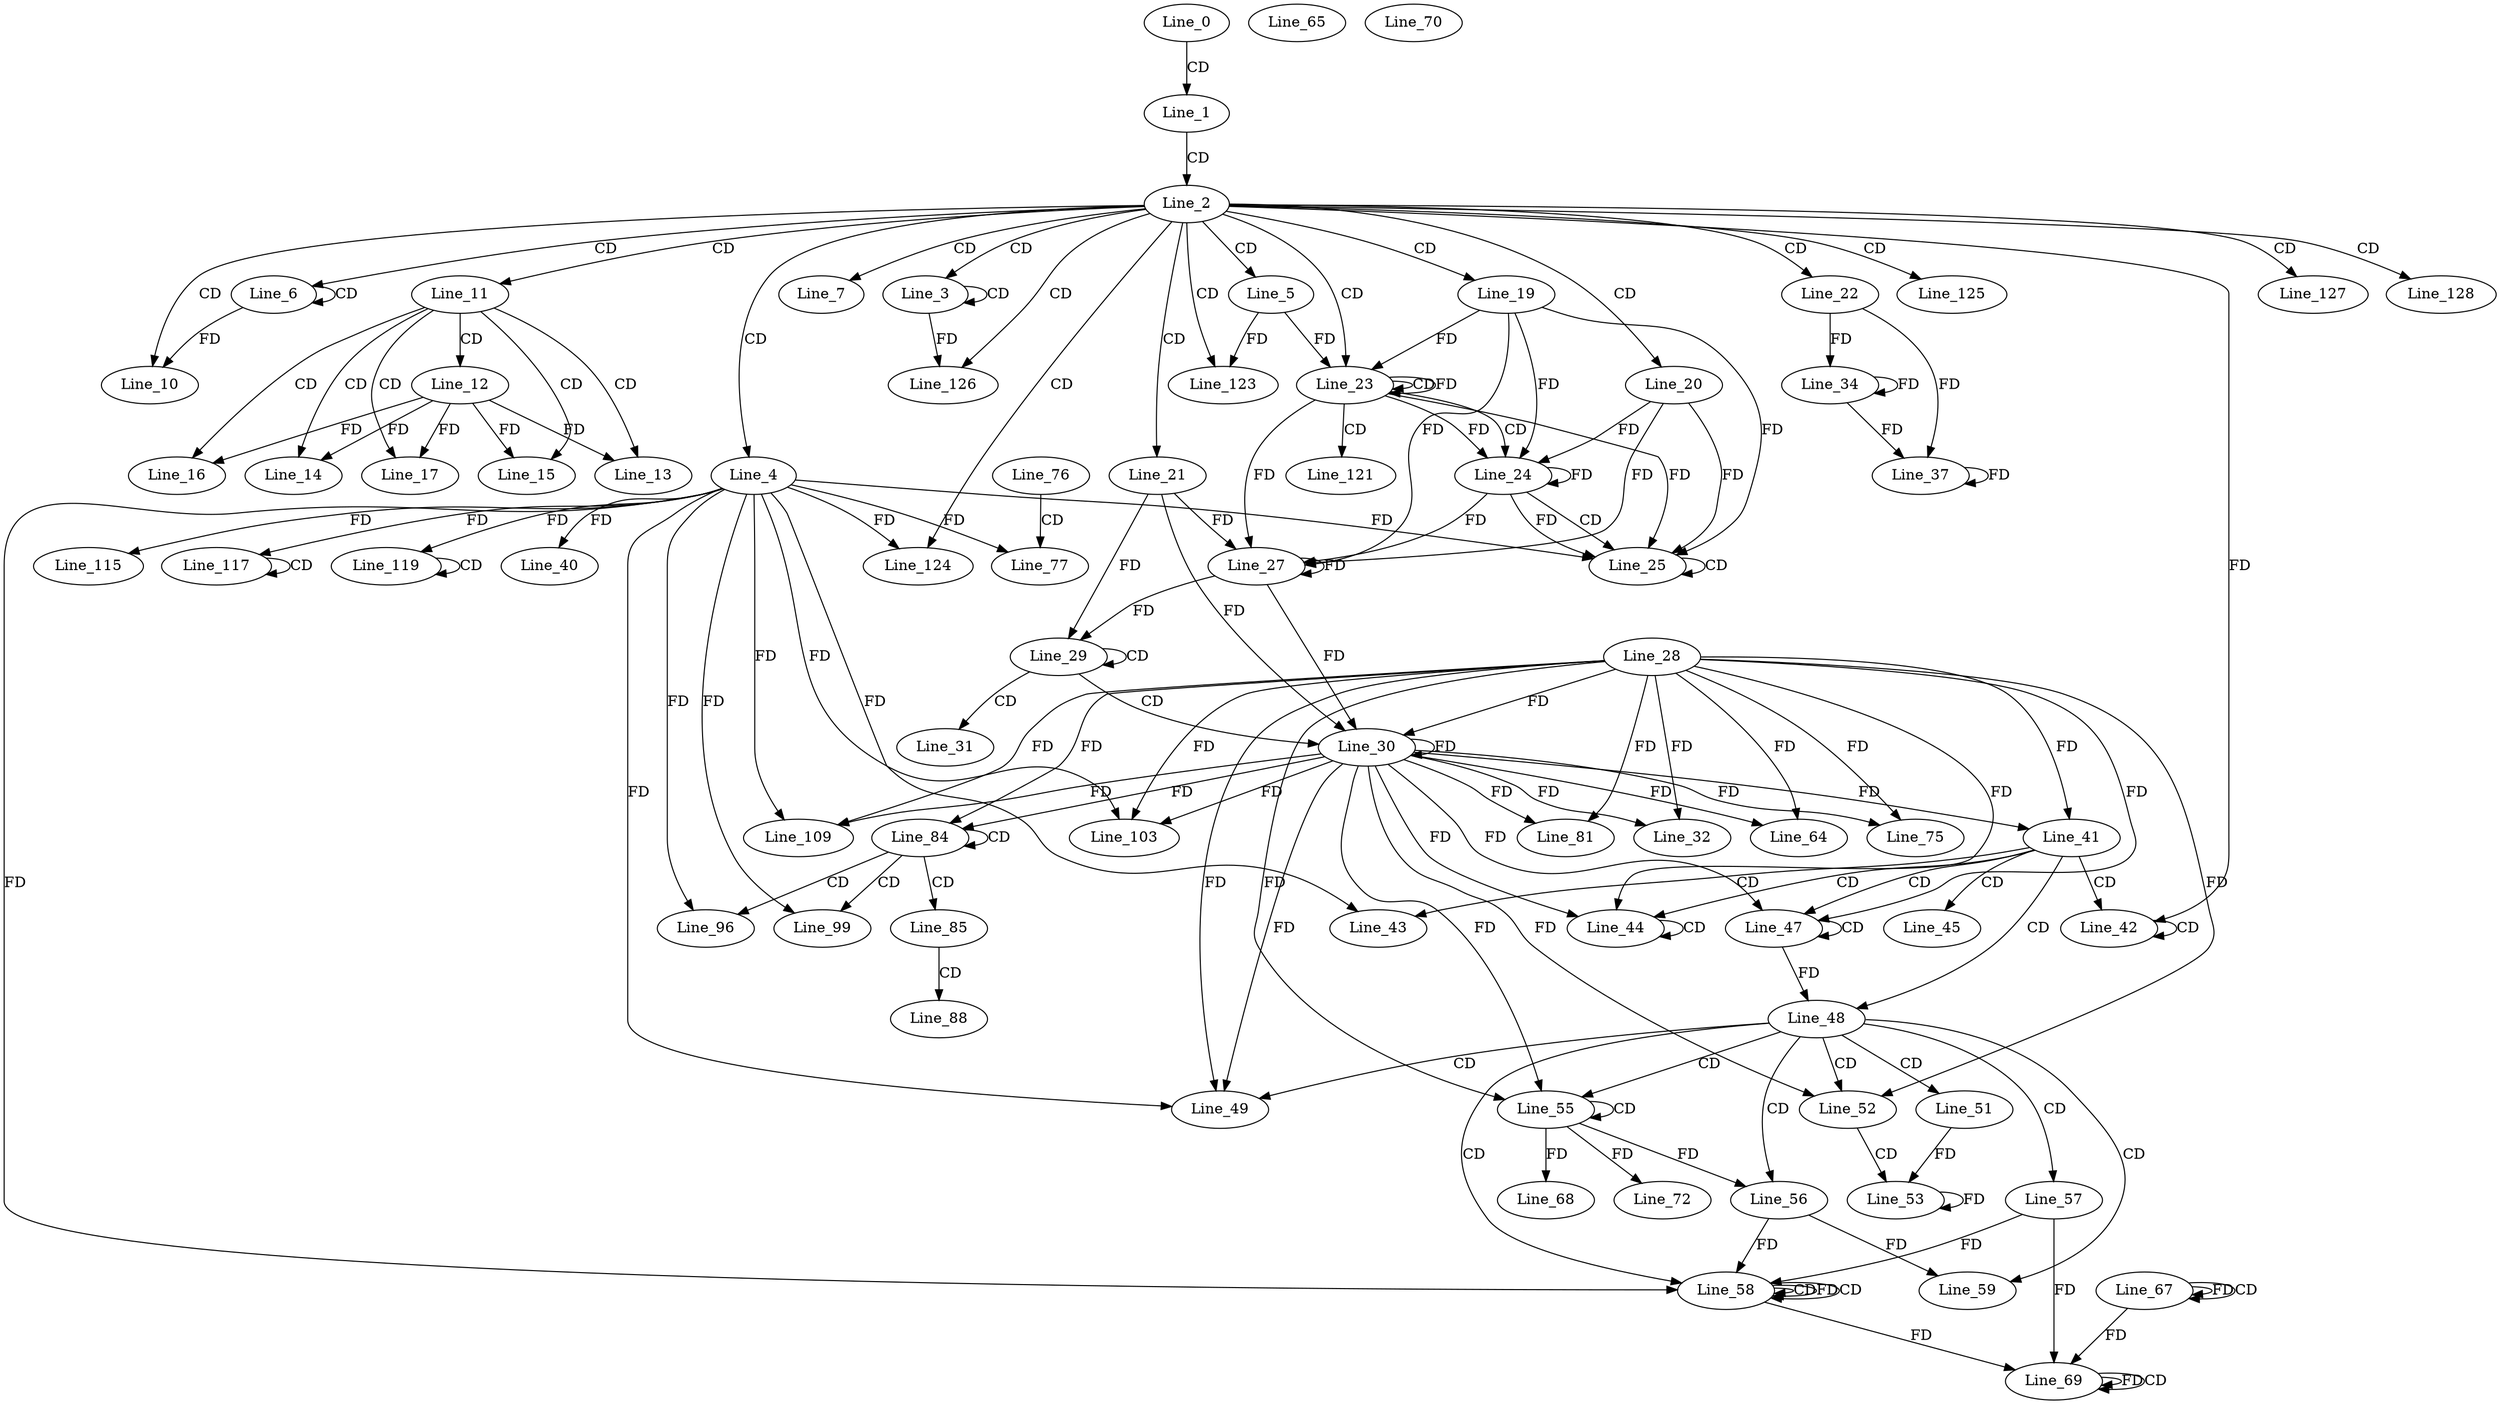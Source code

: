 digraph G {
  Line_0;
  Line_1;
  Line_2;
  Line_3;
  Line_3;
  Line_4;
  Line_5;
  Line_6;
  Line_6;
  Line_7;
  Line_10;
  Line_11;
  Line_12;
  Line_13;
  Line_14;
  Line_15;
  Line_16;
  Line_17;
  Line_19;
  Line_20;
  Line_21;
  Line_22;
  Line_23;
  Line_23;
  Line_23;
  Line_24;
  Line_24;
  Line_24;
  Line_25;
  Line_25;
  Line_25;
  Line_27;
  Line_27;
  Line_27;
  Line_29;
  Line_29;
  Line_30;
  Line_28;
  Line_30;
  Line_31;
  Line_32;
  Line_34;
  Line_37;
  Line_40;
  Line_41;
  Line_41;
  Line_41;
  Line_42;
  Line_42;
  Line_43;
  Line_44;
  Line_44;
  Line_44;
  Line_45;
  Line_47;
  Line_47;
  Line_47;
  Line_48;
  Line_49;
  Line_49;
  Line_51;
  Line_52;
  Line_52;
  Line_53;
  Line_55;
  Line_55;
  Line_55;
  Line_56;
  Line_56;
  Line_57;
  Line_58;
  Line_58;
  Line_58;
  Line_58;
  Line_59;
  Line_64;
  Line_65;
  Line_67;
  Line_67;
  Line_67;
  Line_67;
  Line_68;
  Line_69;
  Line_69;
  Line_69;
  Line_69;
  Line_70;
  Line_72;
  Line_75;
  Line_76;
  Line_77;
  Line_81;
  Line_84;
  Line_84;
  Line_84;
  Line_85;
  Line_88;
  Line_96;
  Line_99;
  Line_103;
  Line_103;
  Line_109;
  Line_109;
  Line_115;
  Line_117;
  Line_117;
  Line_119;
  Line_119;
  Line_121;
  Line_123;
  Line_124;
  Line_125;
  Line_126;
  Line_127;
  Line_128;
  Line_0 -> Line_1 [ label="CD" ];
  Line_1 -> Line_2 [ label="CD" ];
  Line_2 -> Line_3 [ label="CD" ];
  Line_3 -> Line_3 [ label="CD" ];
  Line_2 -> Line_4 [ label="CD" ];
  Line_2 -> Line_5 [ label="CD" ];
  Line_2 -> Line_6 [ label="CD" ];
  Line_6 -> Line_6 [ label="CD" ];
  Line_2 -> Line_7 [ label="CD" ];
  Line_2 -> Line_10 [ label="CD" ];
  Line_6 -> Line_10 [ label="FD" ];
  Line_2 -> Line_11 [ label="CD" ];
  Line_11 -> Line_12 [ label="CD" ];
  Line_11 -> Line_13 [ label="CD" ];
  Line_12 -> Line_13 [ label="FD" ];
  Line_11 -> Line_14 [ label="CD" ];
  Line_12 -> Line_14 [ label="FD" ];
  Line_11 -> Line_15 [ label="CD" ];
  Line_12 -> Line_15 [ label="FD" ];
  Line_11 -> Line_16 [ label="CD" ];
  Line_12 -> Line_16 [ label="FD" ];
  Line_11 -> Line_17 [ label="CD" ];
  Line_12 -> Line_17 [ label="FD" ];
  Line_2 -> Line_19 [ label="CD" ];
  Line_2 -> Line_20 [ label="CD" ];
  Line_2 -> Line_21 [ label="CD" ];
  Line_2 -> Line_22 [ label="CD" ];
  Line_2 -> Line_23 [ label="CD" ];
  Line_23 -> Line_23 [ label="CD" ];
  Line_23 -> Line_23 [ label="FD" ];
  Line_19 -> Line_23 [ label="FD" ];
  Line_5 -> Line_23 [ label="FD" ];
  Line_23 -> Line_24 [ label="CD" ];
  Line_24 -> Line_24 [ label="FD" ];
  Line_20 -> Line_24 [ label="FD" ];
  Line_23 -> Line_24 [ label="FD" ];
  Line_19 -> Line_24 [ label="FD" ];
  Line_24 -> Line_25 [ label="CD" ];
  Line_25 -> Line_25 [ label="CD" ];
  Line_4 -> Line_25 [ label="FD" ];
  Line_23 -> Line_25 [ label="FD" ];
  Line_19 -> Line_25 [ label="FD" ];
  Line_24 -> Line_25 [ label="FD" ];
  Line_20 -> Line_25 [ label="FD" ];
  Line_27 -> Line_27 [ label="FD" ];
  Line_21 -> Line_27 [ label="FD" ];
  Line_23 -> Line_27 [ label="FD" ];
  Line_19 -> Line_27 [ label="FD" ];
  Line_24 -> Line_27 [ label="FD" ];
  Line_20 -> Line_27 [ label="FD" ];
  Line_29 -> Line_29 [ label="CD" ];
  Line_27 -> Line_29 [ label="FD" ];
  Line_21 -> Line_29 [ label="FD" ];
  Line_29 -> Line_30 [ label="CD" ];
  Line_30 -> Line_30 [ label="FD" ];
  Line_28 -> Line_30 [ label="FD" ];
  Line_27 -> Line_30 [ label="FD" ];
  Line_21 -> Line_30 [ label="FD" ];
  Line_29 -> Line_31 [ label="CD" ];
  Line_30 -> Line_32 [ label="FD" ];
  Line_28 -> Line_32 [ label="FD" ];
  Line_34 -> Line_34 [ label="FD" ];
  Line_22 -> Line_34 [ label="FD" ];
  Line_34 -> Line_37 [ label="FD" ];
  Line_37 -> Line_37 [ label="FD" ];
  Line_22 -> Line_37 [ label="FD" ];
  Line_4 -> Line_40 [ label="FD" ];
  Line_30 -> Line_41 [ label="FD" ];
  Line_28 -> Line_41 [ label="FD" ];
  Line_41 -> Line_42 [ label="CD" ];
  Line_42 -> Line_42 [ label="CD" ];
  Line_2 -> Line_42 [ label="FD" ];
  Line_41 -> Line_43 [ label="CD" ];
  Line_4 -> Line_43 [ label="FD" ];
  Line_41 -> Line_44 [ label="CD" ];
  Line_44 -> Line_44 [ label="CD" ];
  Line_30 -> Line_44 [ label="FD" ];
  Line_28 -> Line_44 [ label="FD" ];
  Line_41 -> Line_45 [ label="CD" ];
  Line_41 -> Line_47 [ label="CD" ];
  Line_47 -> Line_47 [ label="CD" ];
  Line_30 -> Line_47 [ label="FD" ];
  Line_28 -> Line_47 [ label="FD" ];
  Line_41 -> Line_48 [ label="CD" ];
  Line_47 -> Line_48 [ label="FD" ];
  Line_48 -> Line_49 [ label="CD" ];
  Line_4 -> Line_49 [ label="FD" ];
  Line_30 -> Line_49 [ label="FD" ];
  Line_28 -> Line_49 [ label="FD" ];
  Line_48 -> Line_51 [ label="CD" ];
  Line_48 -> Line_52 [ label="CD" ];
  Line_30 -> Line_52 [ label="FD" ];
  Line_28 -> Line_52 [ label="FD" ];
  Line_52 -> Line_53 [ label="CD" ];
  Line_51 -> Line_53 [ label="FD" ];
  Line_53 -> Line_53 [ label="FD" ];
  Line_48 -> Line_55 [ label="CD" ];
  Line_55 -> Line_55 [ label="CD" ];
  Line_30 -> Line_55 [ label="FD" ];
  Line_28 -> Line_55 [ label="FD" ];
  Line_48 -> Line_56 [ label="CD" ];
  Line_55 -> Line_56 [ label="FD" ];
  Line_48 -> Line_57 [ label="CD" ];
  Line_48 -> Line_58 [ label="CD" ];
  Line_58 -> Line_58 [ label="CD" ];
  Line_58 -> Line_58 [ label="FD" ];
  Line_57 -> Line_58 [ label="FD" ];
  Line_56 -> Line_58 [ label="FD" ];
  Line_58 -> Line_58 [ label="CD" ];
  Line_4 -> Line_58 [ label="FD" ];
  Line_48 -> Line_59 [ label="CD" ];
  Line_56 -> Line_59 [ label="FD" ];
  Line_30 -> Line_64 [ label="FD" ];
  Line_28 -> Line_64 [ label="FD" ];
  Line_67 -> Line_67 [ label="FD" ];
  Line_67 -> Line_67 [ label="CD" ];
  Line_55 -> Line_68 [ label="FD" ];
  Line_69 -> Line_69 [ label="FD" ];
  Line_67 -> Line_69 [ label="FD" ];
  Line_58 -> Line_69 [ label="FD" ];
  Line_57 -> Line_69 [ label="FD" ];
  Line_69 -> Line_69 [ label="CD" ];
  Line_55 -> Line_72 [ label="FD" ];
  Line_30 -> Line_75 [ label="FD" ];
  Line_28 -> Line_75 [ label="FD" ];
  Line_76 -> Line_77 [ label="CD" ];
  Line_4 -> Line_77 [ label="FD" ];
  Line_30 -> Line_81 [ label="FD" ];
  Line_28 -> Line_81 [ label="FD" ];
  Line_84 -> Line_84 [ label="CD" ];
  Line_30 -> Line_84 [ label="FD" ];
  Line_28 -> Line_84 [ label="FD" ];
  Line_84 -> Line_85 [ label="CD" ];
  Line_85 -> Line_88 [ label="CD" ];
  Line_84 -> Line_96 [ label="CD" ];
  Line_4 -> Line_96 [ label="FD" ];
  Line_84 -> Line_99 [ label="CD" ];
  Line_4 -> Line_99 [ label="FD" ];
  Line_4 -> Line_103 [ label="FD" ];
  Line_30 -> Line_103 [ label="FD" ];
  Line_28 -> Line_103 [ label="FD" ];
  Line_4 -> Line_109 [ label="FD" ];
  Line_30 -> Line_109 [ label="FD" ];
  Line_28 -> Line_109 [ label="FD" ];
  Line_4 -> Line_115 [ label="FD" ];
  Line_117 -> Line_117 [ label="CD" ];
  Line_4 -> Line_117 [ label="FD" ];
  Line_119 -> Line_119 [ label="CD" ];
  Line_4 -> Line_119 [ label="FD" ];
  Line_23 -> Line_121 [ label="CD" ];
  Line_2 -> Line_123 [ label="CD" ];
  Line_5 -> Line_123 [ label="FD" ];
  Line_2 -> Line_124 [ label="CD" ];
  Line_4 -> Line_124 [ label="FD" ];
  Line_2 -> Line_125 [ label="CD" ];
  Line_2 -> Line_126 [ label="CD" ];
  Line_3 -> Line_126 [ label="FD" ];
  Line_2 -> Line_127 [ label="CD" ];
  Line_2 -> Line_128 [ label="CD" ];
}
